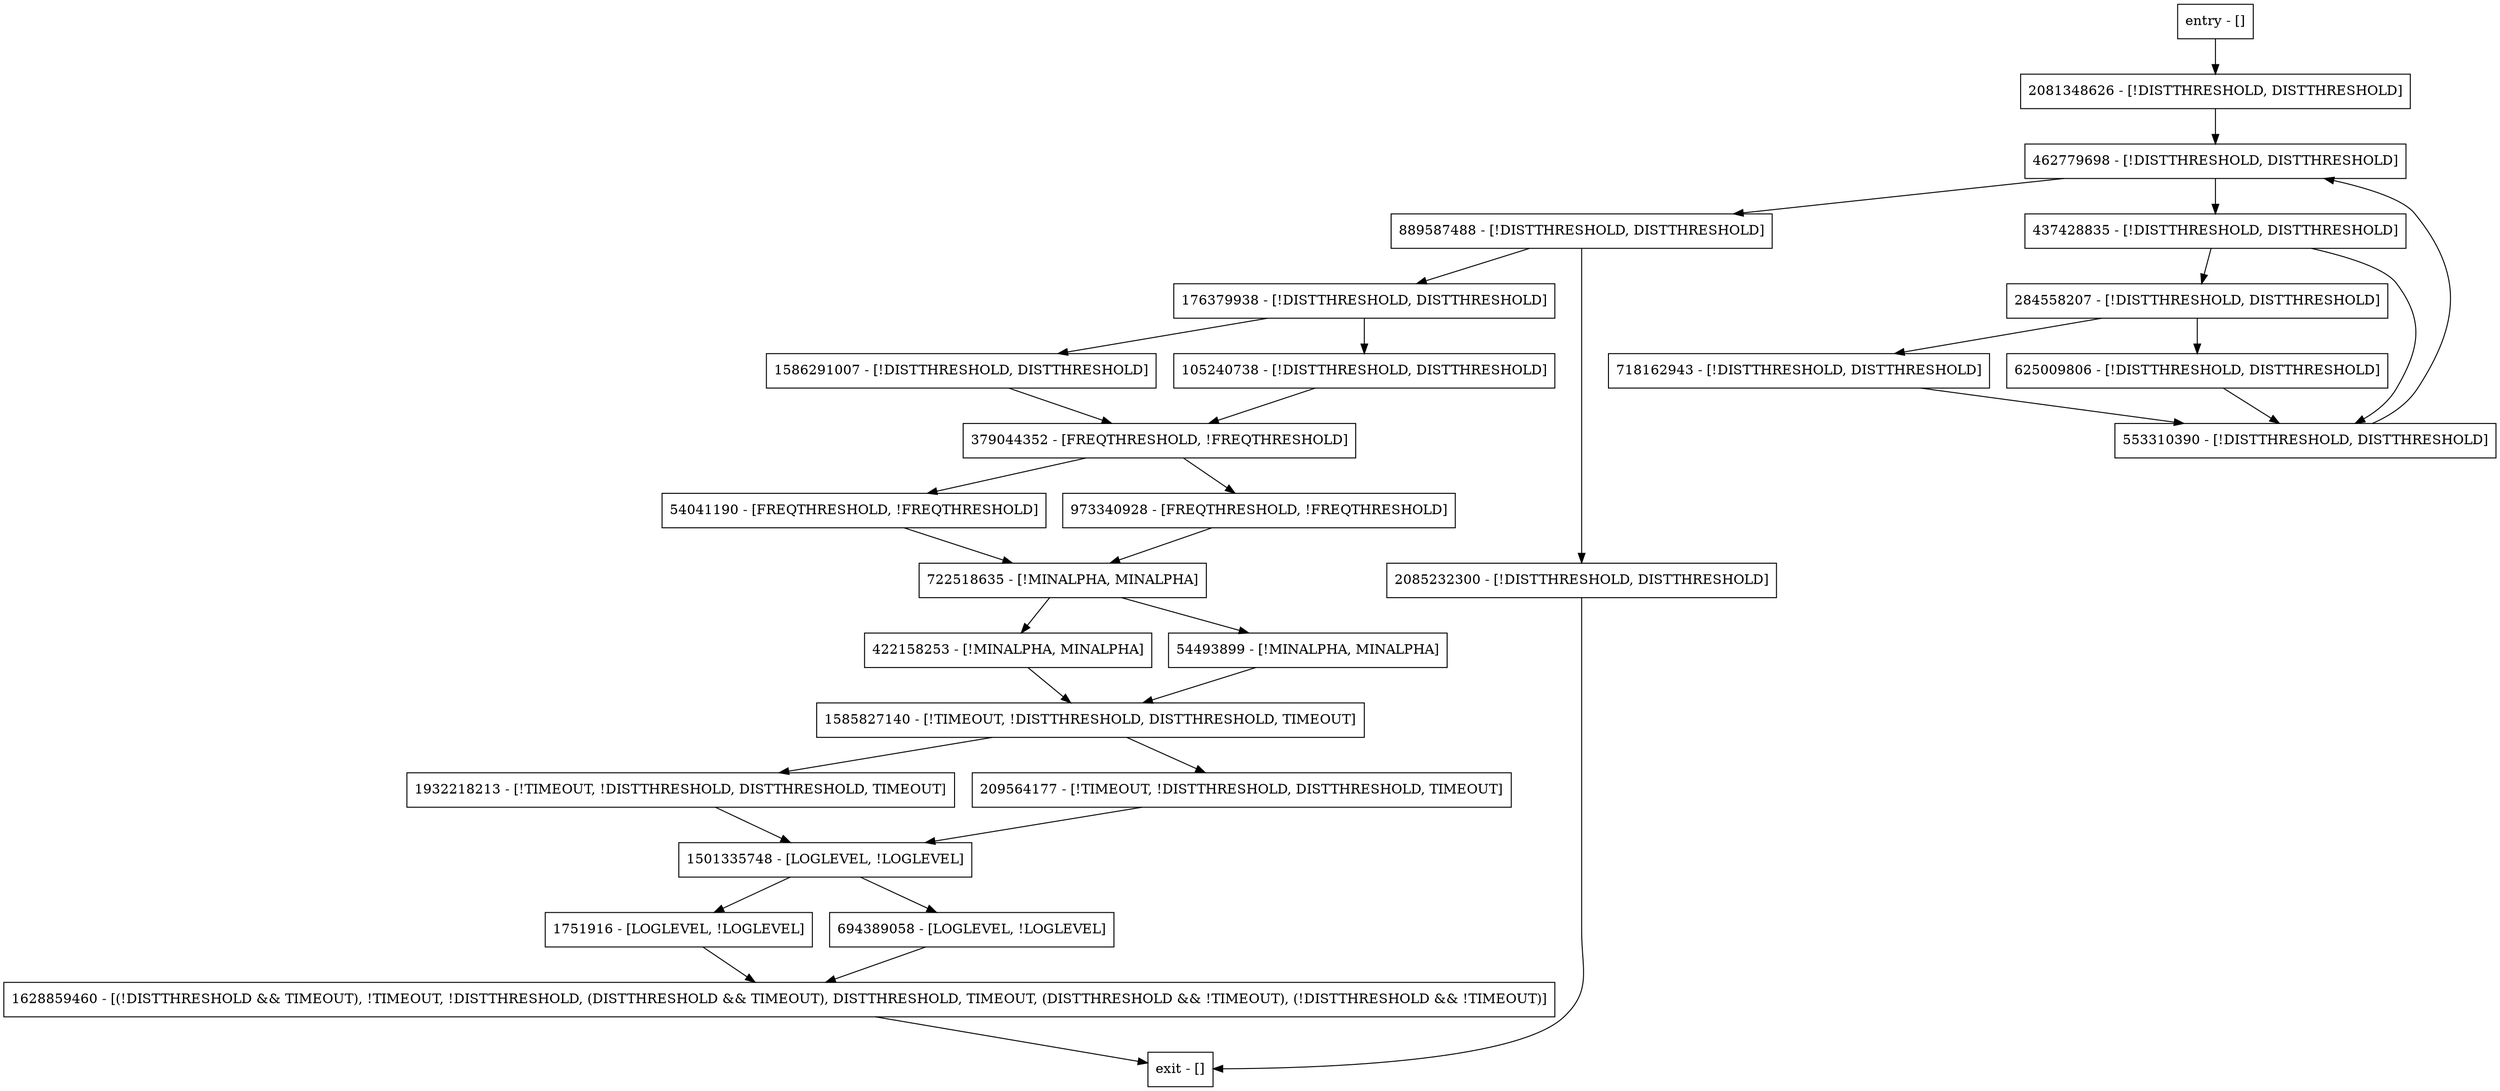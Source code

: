 digraph main {
node [shape=record];
176379938 [label="176379938 - [!DISTTHRESHOLD, DISTTHRESHOLD]"];
422158253 [label="422158253 - [!MINALPHA, MINALPHA]"];
722518635 [label="722518635 - [!MINALPHA, MINALPHA]"];
718162943 [label="718162943 - [!DISTTHRESHOLD, DISTTHRESHOLD]"];
462779698 [label="462779698 - [!DISTTHRESHOLD, DISTTHRESHOLD]"];
284558207 [label="284558207 - [!DISTTHRESHOLD, DISTTHRESHOLD]"];
379044352 [label="379044352 - [FREQTHRESHOLD, !FREQTHRESHOLD]"];
1586291007 [label="1586291007 - [!DISTTHRESHOLD, DISTTHRESHOLD]"];
1628859460 [label="1628859460 - [(!DISTTHRESHOLD && TIMEOUT), !TIMEOUT, !DISTTHRESHOLD, (DISTTHRESHOLD && TIMEOUT), DISTTHRESHOLD, TIMEOUT, (DISTTHRESHOLD && !TIMEOUT), (!DISTTHRESHOLD && !TIMEOUT)]"];
1501335748 [label="1501335748 - [LOGLEVEL, !LOGLEVEL]"];
1932218213 [label="1932218213 - [!TIMEOUT, !DISTTHRESHOLD, DISTTHRESHOLD, TIMEOUT]"];
625009806 [label="625009806 - [!DISTTHRESHOLD, DISTTHRESHOLD]"];
209564177 [label="209564177 - [!TIMEOUT, !DISTTHRESHOLD, DISTTHRESHOLD, TIMEOUT]"];
2081348626 [label="2081348626 - [!DISTTHRESHOLD, DISTTHRESHOLD]"];
889587488 [label="889587488 - [!DISTTHRESHOLD, DISTTHRESHOLD]"];
54041190 [label="54041190 - [FREQTHRESHOLD, !FREQTHRESHOLD]"];
105240738 [label="105240738 - [!DISTTHRESHOLD, DISTTHRESHOLD]"];
437428835 [label="437428835 - [!DISTTHRESHOLD, DISTTHRESHOLD]"];
2085232300 [label="2085232300 - [!DISTTHRESHOLD, DISTTHRESHOLD]"];
973340928 [label="973340928 - [FREQTHRESHOLD, !FREQTHRESHOLD]"];
54493899 [label="54493899 - [!MINALPHA, MINALPHA]"];
entry [label="entry - []"];
exit [label="exit - []"];
1751916 [label="1751916 - [LOGLEVEL, !LOGLEVEL]"];
553310390 [label="553310390 - [!DISTTHRESHOLD, DISTTHRESHOLD]"];
694389058 [label="694389058 - [LOGLEVEL, !LOGLEVEL]"];
1585827140 [label="1585827140 - [!TIMEOUT, !DISTTHRESHOLD, DISTTHRESHOLD, TIMEOUT]"];
entry;
exit;
176379938 -> 105240738;
176379938 -> 1586291007;
422158253 -> 1585827140;
722518635 -> 54493899;
722518635 -> 422158253;
718162943 -> 553310390;
462779698 -> 889587488;
462779698 -> 437428835;
284558207 -> 718162943;
284558207 -> 625009806;
379044352 -> 973340928;
379044352 -> 54041190;
1586291007 -> 379044352;
1628859460 -> exit;
1501335748 -> 1751916;
1501335748 -> 694389058;
1932218213 -> 1501335748;
625009806 -> 553310390;
209564177 -> 1501335748;
2081348626 -> 462779698;
889587488 -> 176379938;
889587488 -> 2085232300;
54041190 -> 722518635;
105240738 -> 379044352;
437428835 -> 284558207;
437428835 -> 553310390;
2085232300 -> exit;
973340928 -> 722518635;
54493899 -> 1585827140;
entry -> 2081348626;
1751916 -> 1628859460;
553310390 -> 462779698;
694389058 -> 1628859460;
1585827140 -> 209564177;
1585827140 -> 1932218213;
}
